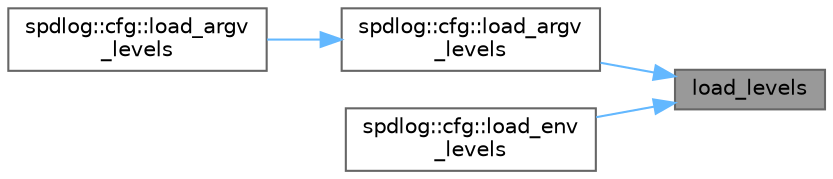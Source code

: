 digraph "load_levels"
{
 // LATEX_PDF_SIZE
  bgcolor="transparent";
  edge [fontname=Helvetica,fontsize=10,labelfontname=Helvetica,labelfontsize=10];
  node [fontname=Helvetica,fontsize=10,shape=box,height=0.2,width=0.4];
  rankdir="RL";
  Node1 [id="Node000001",label="load_levels",height=0.2,width=0.4,color="gray40", fillcolor="grey60", style="filled", fontcolor="black",tooltip=" "];
  Node1 -> Node2 [id="edge1_Node000001_Node000002",dir="back",color="steelblue1",style="solid",tooltip=" "];
  Node2 [id="Node000002",label="spdlog::cfg::load_argv\l_levels",height=0.2,width=0.4,color="grey40", fillcolor="white", style="filled",URL="$namespacespdlog_1_1cfg.html#ad2192cd649fd5650461252f50b251b8f",tooltip=" "];
  Node2 -> Node3 [id="edge2_Node000002_Node000003",dir="back",color="steelblue1",style="solid",tooltip=" "];
  Node3 [id="Node000003",label="spdlog::cfg::load_argv\l_levels",height=0.2,width=0.4,color="grey40", fillcolor="white", style="filled",URL="$namespacespdlog_1_1cfg.html#ac325290016c8fadda193b9fe8be109f7",tooltip=" "];
  Node1 -> Node4 [id="edge3_Node000001_Node000004",dir="back",color="steelblue1",style="solid",tooltip=" "];
  Node4 [id="Node000004",label="spdlog::cfg::load_env\l_levels",height=0.2,width=0.4,color="grey40", fillcolor="white", style="filled",URL="$namespacespdlog_1_1cfg.html#a9ff1475cac9aaa519d4cdc2fcc3cf7f1",tooltip=" "];
}
